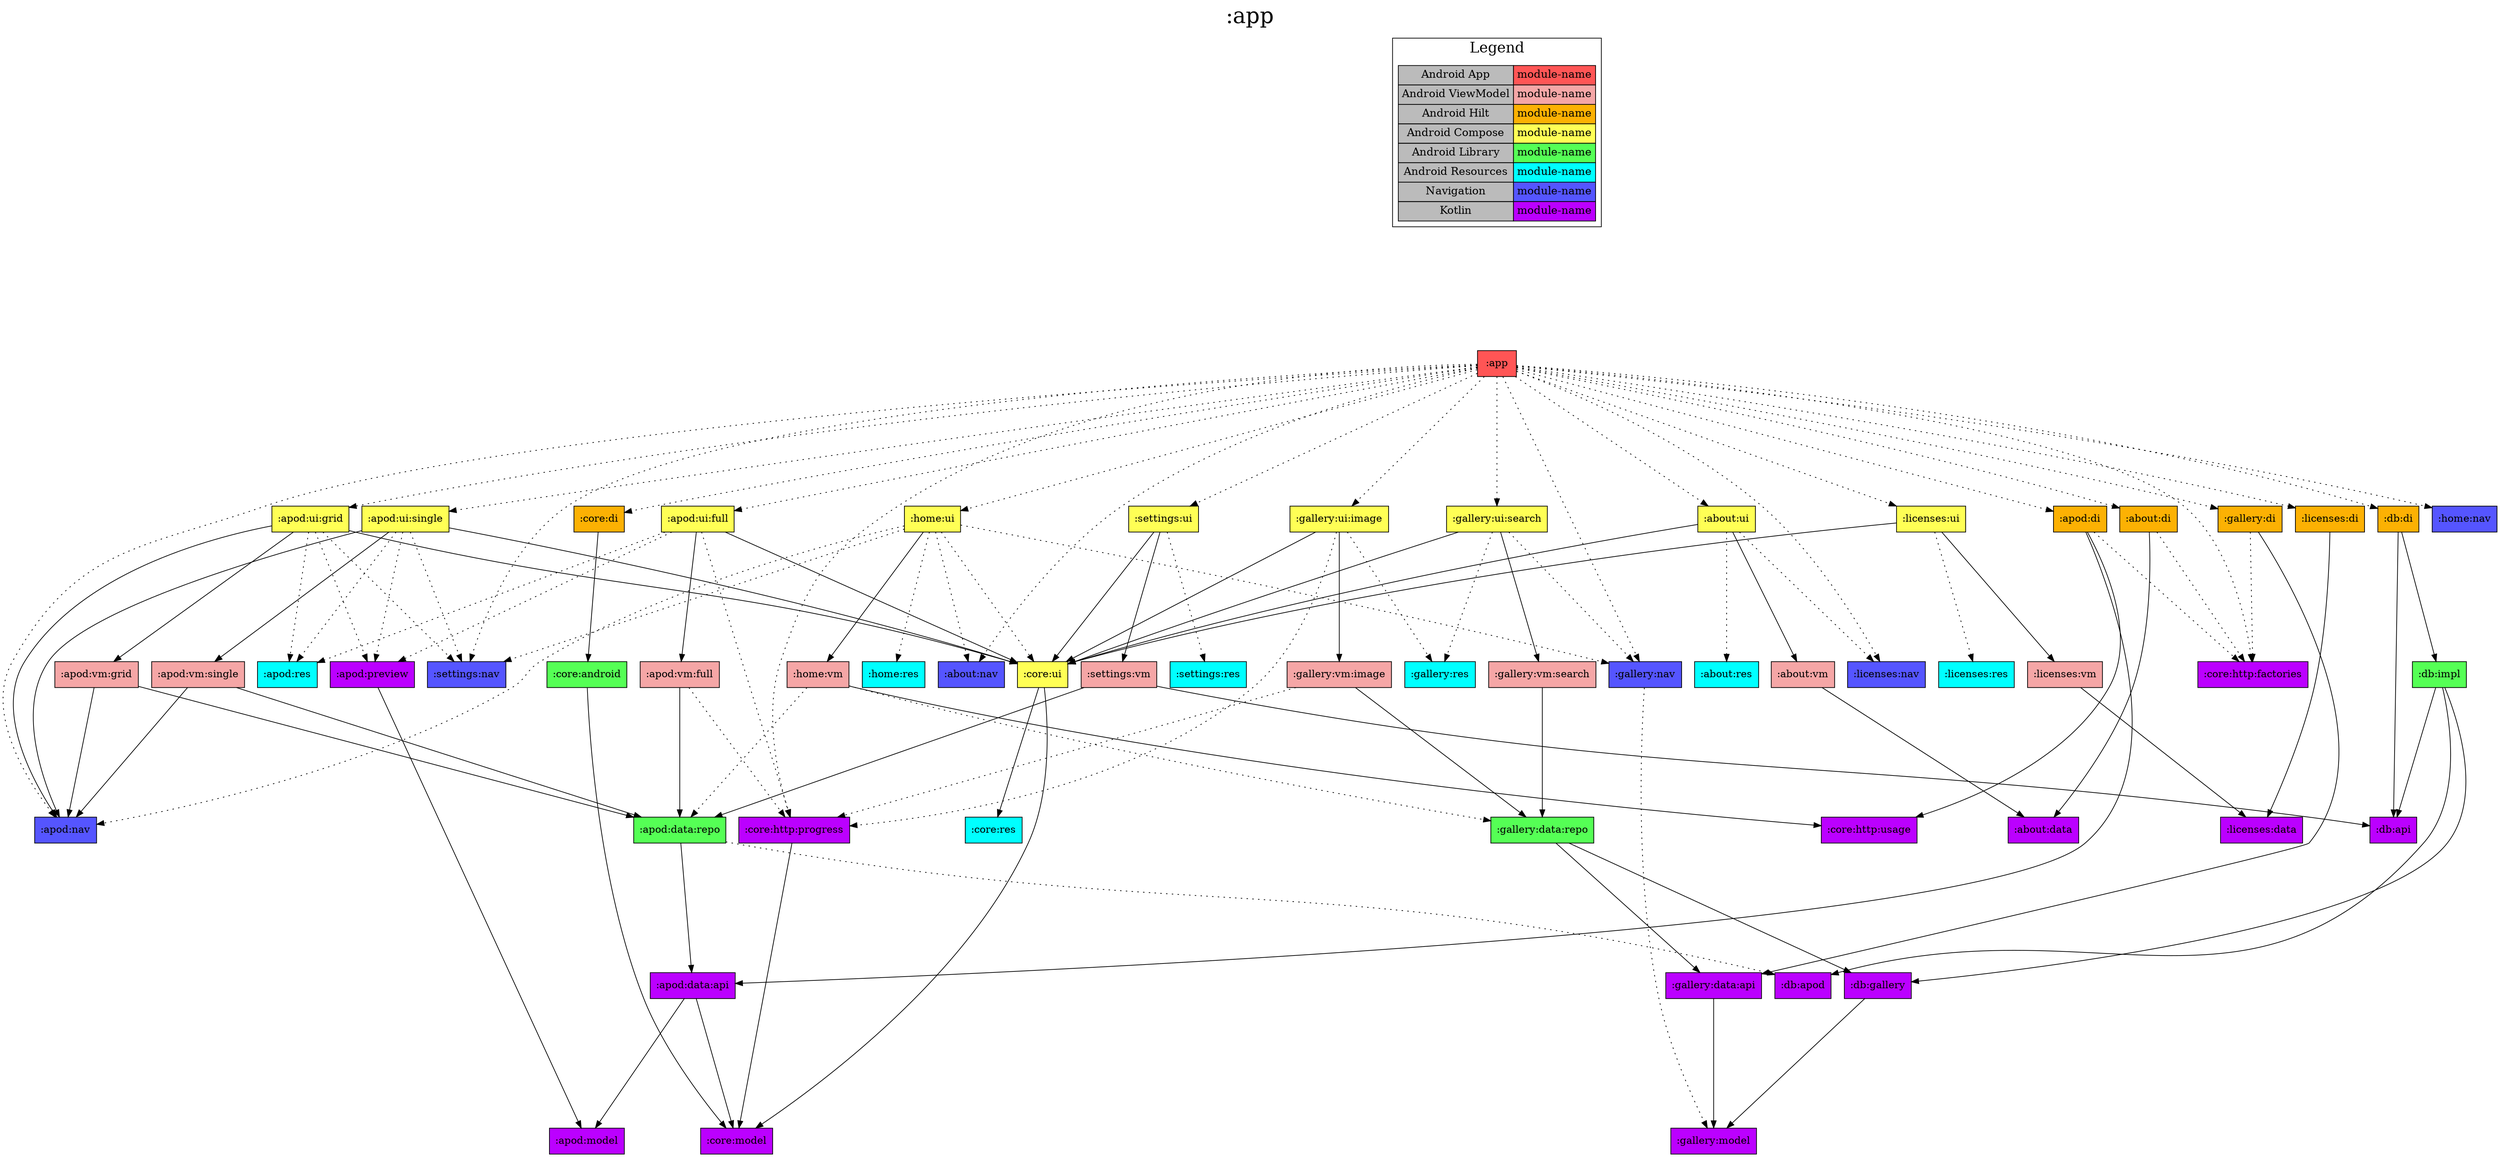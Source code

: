 digraph {
edge ["dir"="forward"]
graph ["dpi"="100","label"=":app","labelloc"="t","fontsize"="30","ranksep"="2.5","rankdir"="TB"]
node ["style"="filled"]
":app" ["fillcolor"="#FF5555","shape"="box"]
":about:di" ["fillcolor"="#FCB103","shape"="box"]
":about:data" ["fillcolor"="#BB00FF","shape"="box"]
":core:http:factories" ["fillcolor"="#BB00FF","shape"="box"]
":about:nav" ["fillcolor"="#5555FF","shape"="box"]
":about:ui" ["fillcolor"="#FFFF55","shape"="box"]
":about:vm" ["fillcolor"="#F5A6A6","shape"="box"]
":core:ui" ["fillcolor"="#FFFF55","shape"="box"]
":core:model" ["fillcolor"="#BB00FF","shape"="box"]
":core:res" ["fillcolor"="#00FFFF","shape"="box"]
":about:res" ["fillcolor"="#00FFFF","shape"="box"]
":licenses:nav" ["fillcolor"="#5555FF","shape"="box"]
":apod:di" ["fillcolor"="#FCB103","shape"="box"]
":apod:data:api" ["fillcolor"="#BB00FF","shape"="box"]
":apod:model" ["fillcolor"="#BB00FF","shape"="box"]
":core:http:usage" ["fillcolor"="#BB00FF","shape"="box"]
":apod:nav" ["fillcolor"="#5555FF","shape"="box"]
":apod:ui:full" ["fillcolor"="#FFFF55","shape"="box"]
":apod:vm:full" ["fillcolor"="#F5A6A6","shape"="box"]
":apod:data:repo" ["fillcolor"="#55FF55","shape"="box"]
":db:apod" ["fillcolor"="#BB00FF","shape"="box"]
":core:http:progress" ["fillcolor"="#BB00FF","shape"="box"]
":apod:preview" ["fillcolor"="#BB00FF","shape"="box"]
":apod:res" ["fillcolor"="#00FFFF","shape"="box"]
":apod:ui:grid" ["fillcolor"="#FFFF55","shape"="box"]
":apod:vm:grid" ["fillcolor"="#F5A6A6","shape"="box"]
":settings:nav" ["fillcolor"="#5555FF","shape"="box"]
":apod:ui:single" ["fillcolor"="#FFFF55","shape"="box"]
":apod:vm:single" ["fillcolor"="#F5A6A6","shape"="box"]
":core:di" ["fillcolor"="#FCB103","shape"="box"]
":core:android" ["fillcolor"="#55FF55","shape"="box"]
":db:di" ["fillcolor"="#FCB103","shape"="box"]
":db:api" ["fillcolor"="#BB00FF","shape"="box"]
":db:impl" ["fillcolor"="#55FF55","shape"="box"]
":db:gallery" ["fillcolor"="#BB00FF","shape"="box"]
":gallery:model" ["fillcolor"="#BB00FF","shape"="box"]
":gallery:di" ["fillcolor"="#FCB103","shape"="box"]
":gallery:data:api" ["fillcolor"="#BB00FF","shape"="box"]
":gallery:nav" ["fillcolor"="#5555FF","shape"="box"]
":gallery:ui:image" ["fillcolor"="#FFFF55","shape"="box"]
":gallery:vm:image" ["fillcolor"="#F5A6A6","shape"="box"]
":gallery:data:repo" ["fillcolor"="#55FF55","shape"="box"]
":gallery:res" ["fillcolor"="#00FFFF","shape"="box"]
":gallery:ui:search" ["fillcolor"="#FFFF55","shape"="box"]
":gallery:vm:search" ["fillcolor"="#F5A6A6","shape"="box"]
":home:nav" ["fillcolor"="#5555FF","shape"="box"]
":home:ui" ["fillcolor"="#FFFF55","shape"="box"]
":home:vm" ["fillcolor"="#F5A6A6","shape"="box"]
":home:res" ["fillcolor"="#00FFFF","shape"="box"]
":licenses:di" ["fillcolor"="#FCB103","shape"="box"]
":licenses:data" ["fillcolor"="#BB00FF","shape"="box"]
":licenses:ui" ["fillcolor"="#FFFF55","shape"="box"]
":licenses:vm" ["fillcolor"="#F5A6A6","shape"="box"]
":licenses:res" ["fillcolor"="#00FFFF","shape"="box"]
":settings:ui" ["fillcolor"="#FFFF55","shape"="box"]
":settings:vm" ["fillcolor"="#F5A6A6","shape"="box"]
":settings:res" ["fillcolor"="#00FFFF","shape"="box"]
{
edge ["dir"="none"]
graph ["rank"="same"]
}
":app" -> ":about:di" ["style"="dotted"]
":app" -> ":about:nav" ["style"="dotted"]
":app" -> ":about:ui" ["style"="dotted"]
":app" -> ":apod:di" ["style"="dotted"]
":app" -> ":apod:nav" ["style"="dotted"]
":app" -> ":apod:ui:full" ["style"="dotted"]
":app" -> ":apod:ui:grid" ["style"="dotted"]
":app" -> ":apod:ui:single" ["style"="dotted"]
":app" -> ":core:di" ["style"="dotted"]
":app" -> ":core:http:factories" ["style"="dotted"]
":app" -> ":core:http:progress" ["style"="dotted"]
":app" -> ":db:di" ["style"="dotted"]
":app" -> ":gallery:di" ["style"="dotted"]
":app" -> ":gallery:nav" ["style"="dotted"]
":app" -> ":gallery:ui:image" ["style"="dotted"]
":app" -> ":gallery:ui:search" ["style"="dotted"]
":app" -> ":home:nav" ["style"="dotted"]
":app" -> ":home:ui" ["style"="dotted"]
":app" -> ":licenses:di" ["style"="dotted"]
":app" -> ":licenses:nav" ["style"="dotted"]
":app" -> ":licenses:ui" ["style"="dotted"]
":app" -> ":settings:nav" ["style"="dotted"]
":app" -> ":settings:ui" ["style"="dotted"]
":about:di" -> ":about:data"
":about:di" -> ":core:http:factories" ["style"="dotted"]
":about:ui" -> ":about:vm"
":about:ui" -> ":core:ui"
":about:ui" -> ":about:res" ["style"="dotted"]
":about:ui" -> ":licenses:nav" ["style"="dotted"]
":about:vm" -> ":about:data"
":core:ui" -> ":core:model"
":core:ui" -> ":core:res"
":apod:di" -> ":apod:data:api"
":apod:di" -> ":core:http:usage"
":apod:di" -> ":core:http:factories" ["style"="dotted"]
":apod:data:api" -> ":apod:model"
":apod:data:api" -> ":core:model"
":apod:ui:full" -> ":apod:vm:full"
":apod:ui:full" -> ":core:ui"
":apod:ui:full" -> ":apod:preview" ["style"="dotted"]
":apod:ui:full" -> ":apod:res" ["style"="dotted"]
":apod:ui:full" -> ":core:http:progress" ["style"="dotted"]
":apod:vm:full" -> ":apod:data:repo"
":apod:vm:full" -> ":core:http:progress" ["style"="dotted"]
":apod:data:repo" -> ":apod:data:api"
":apod:data:repo" -> ":db:apod" ["style"="dotted"]
":core:http:progress" -> ":core:model"
":apod:preview" -> ":apod:model"
":apod:ui:grid" -> ":apod:nav"
":apod:ui:grid" -> ":apod:vm:grid"
":apod:ui:grid" -> ":core:ui"
":apod:ui:grid" -> ":apod:preview" ["style"="dotted"]
":apod:ui:grid" -> ":apod:res" ["style"="dotted"]
":apod:ui:grid" -> ":settings:nav" ["style"="dotted"]
":apod:vm:grid" -> ":apod:data:repo"
":apod:vm:grid" -> ":apod:nav"
":apod:ui:single" -> ":apod:nav"
":apod:ui:single" -> ":apod:vm:single"
":apod:ui:single" -> ":core:ui"
":apod:ui:single" -> ":apod:preview" ["style"="dotted"]
":apod:ui:single" -> ":apod:res" ["style"="dotted"]
":apod:ui:single" -> ":settings:nav" ["style"="dotted"]
":apod:vm:single" -> ":apod:data:repo"
":apod:vm:single" -> ":apod:nav"
":core:di" -> ":core:android"
":core:android" -> ":core:model"
":db:di" -> ":db:api"
":db:di" -> ":db:impl"
":db:impl" -> ":db:api"
":db:impl" -> ":db:apod"
":db:impl" -> ":db:gallery"
":db:gallery" -> ":gallery:model"
":gallery:di" -> ":gallery:data:api"
":gallery:di" -> ":core:http:factories" ["style"="dotted"]
":gallery:data:api" -> ":gallery:model"
":gallery:nav" -> ":gallery:model" ["style"="dotted"]
":gallery:ui:image" -> ":core:ui"
":gallery:ui:image" -> ":gallery:vm:image"
":gallery:ui:image" -> ":core:http:progress" ["style"="dotted"]
":gallery:ui:image" -> ":gallery:res" ["style"="dotted"]
":gallery:vm:image" -> ":gallery:data:repo"
":gallery:vm:image" -> ":core:http:progress" ["style"="dotted"]
":gallery:data:repo" -> ":db:gallery"
":gallery:data:repo" -> ":gallery:data:api"
":gallery:ui:search" -> ":core:ui"
":gallery:ui:search" -> ":gallery:vm:search"
":gallery:ui:search" -> ":gallery:nav" ["style"="dotted"]
":gallery:ui:search" -> ":gallery:res" ["style"="dotted"]
":gallery:vm:search" -> ":gallery:data:repo"
":home:ui" -> ":home:vm"
":home:ui" -> ":about:nav" ["style"="dotted"]
":home:ui" -> ":apod:nav" ["style"="dotted"]
":home:ui" -> ":core:ui" ["style"="dotted"]
":home:ui" -> ":gallery:nav" ["style"="dotted"]
":home:ui" -> ":home:res" ["style"="dotted"]
":home:ui" -> ":settings:nav" ["style"="dotted"]
":home:vm" -> ":core:http:usage"
":home:vm" -> ":apod:data:repo" ["style"="dotted"]
":home:vm" -> ":gallery:data:repo" ["style"="dotted"]
":licenses:di" -> ":licenses:data"
":licenses:ui" -> ":core:ui"
":licenses:ui" -> ":licenses:vm"
":licenses:ui" -> ":licenses:res" ["style"="dotted"]
":licenses:vm" -> ":licenses:data"
":settings:ui" -> ":core:ui"
":settings:ui" -> ":settings:vm"
":settings:ui" -> ":settings:res" ["style"="dotted"]
":settings:vm" -> ":apod:data:repo"
":settings:vm" -> ":db:api"
subgraph "cluster_legend" {
edge ["dir"="none"]
graph ["label"="Legend","fontsize"="20"]
"Legend" ["style"="filled","fillcolor"="#bbbbbb","shape"="none","margin"="0","fontsize"="15","label"=<
<TABLE BORDER="0" CELLBORDER="1" CELLSPACING="0" CELLPADDING="4">
<TR><TD>Android App</TD><TD BGCOLOR="#FF5555">module-name</TD></TR>
<TR><TD>Android ViewModel</TD><TD BGCOLOR="#F5A6A6">module-name</TD></TR>
<TR><TD>Android Hilt</TD><TD BGCOLOR="#FCB103">module-name</TD></TR>
<TR><TD>Android Compose</TD><TD BGCOLOR="#FFFF55">module-name</TD></TR>
<TR><TD>Android Library</TD><TD BGCOLOR="#55FF55">module-name</TD></TR>
<TR><TD>Android Resources</TD><TD BGCOLOR="#00FFFF">module-name</TD></TR>
<TR><TD>Navigation</TD><TD BGCOLOR="#5555FF">module-name</TD></TR>
<TR><TD>Kotlin</TD><TD BGCOLOR="#BB00FF">module-name</TD></TR>
</TABLE>
>]
} -> ":app" ["style"="invis"]
}